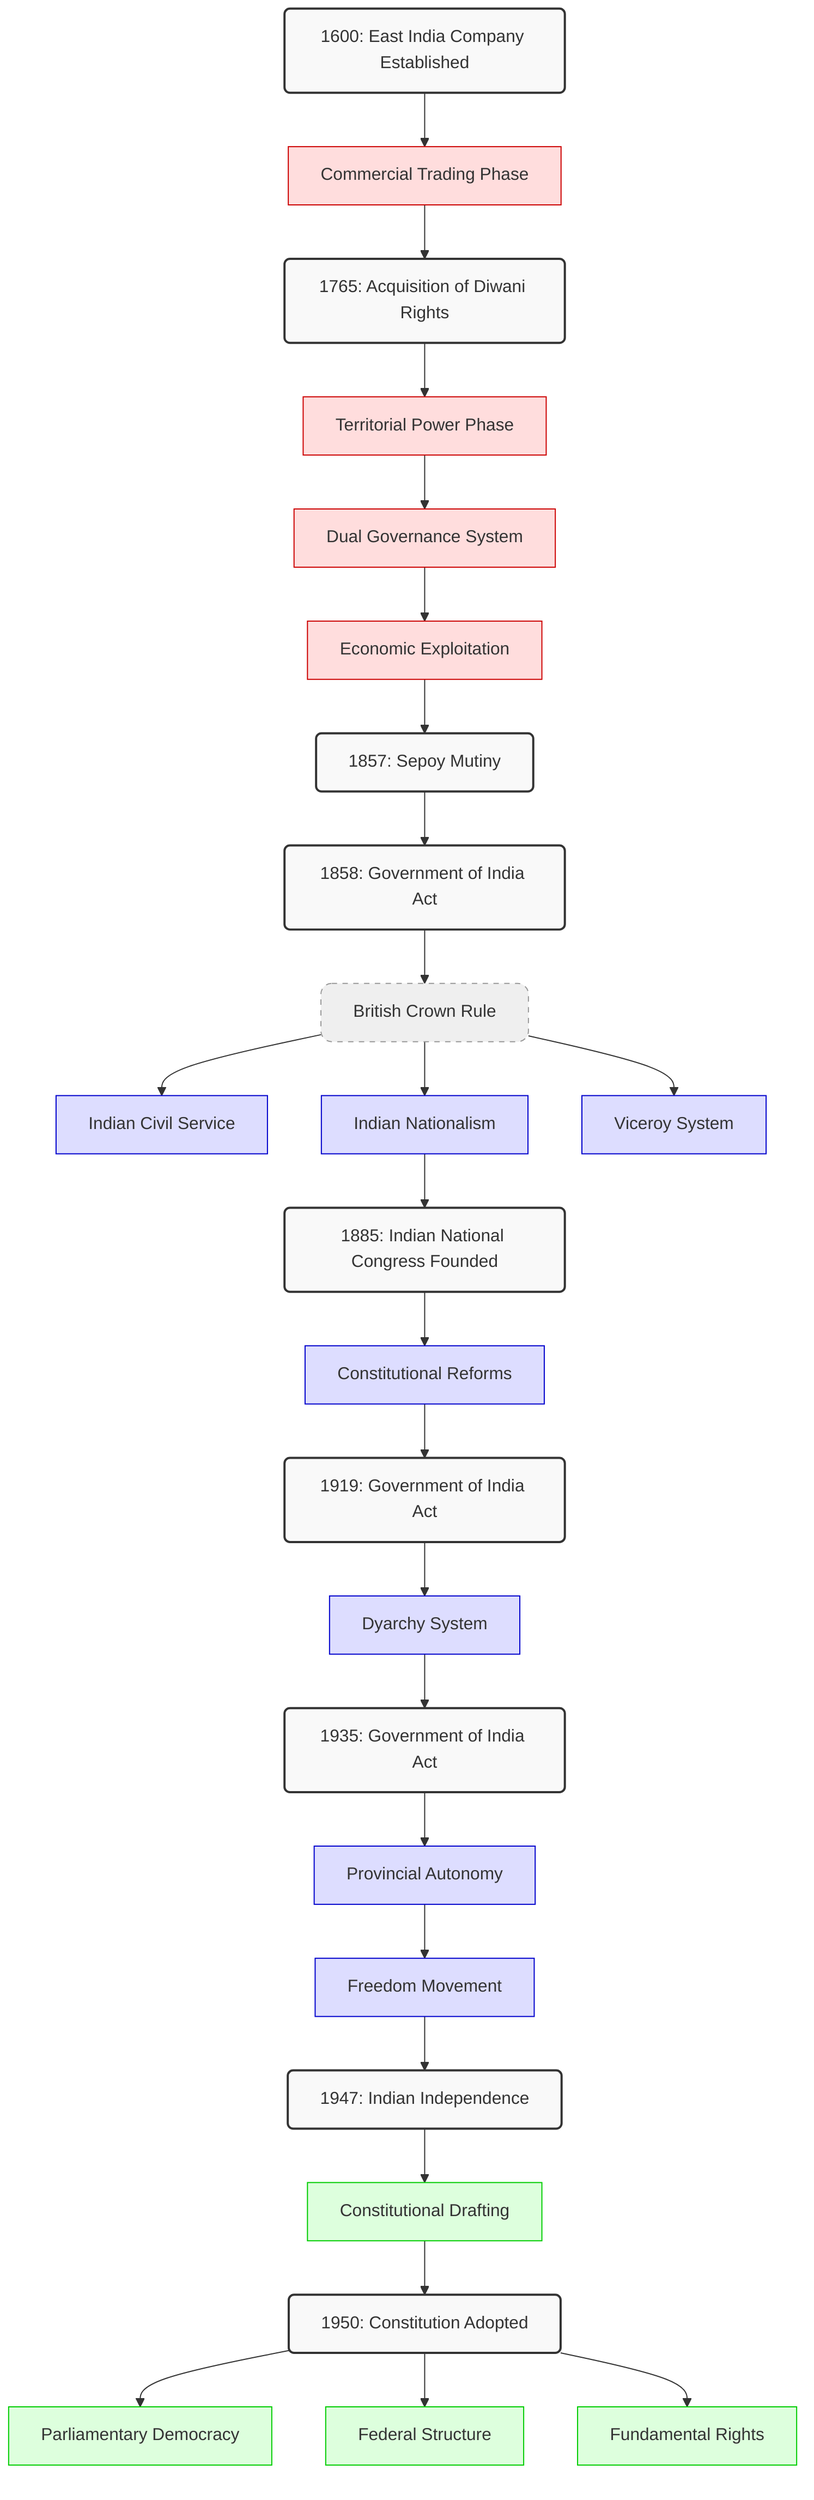 graph TD

    %% Class Definitions
    classDef timeNode fill:#f9f9f9,stroke:#333,stroke-width:2px,rx:5px,ry:5px
    classDef eicNode fill:#ffdddd,stroke:#cc0000
    classDef crownNode fill:#ddddff,stroke:#0000cc
    classDef indiaNode fill:#ddffdd,stroke:#00cc00
    classDef phaseNode fill:#efefef,stroke:#999999,stroke-width:1px,stroke-dasharray:5 5,rx:10px,ry:10px

    %% Node Definitions
    autonomy[Provincial Autonomy]:::crownNode
    commercial[Commercial Trading Phase]:::eicNode
    crown[British Crown Rule]:::phaseNode
    democracy[Parliamentary Democracy]:::indiaNode
    drafting[Constitutional Drafting]:::indiaNode
    dual[Dual Governance System]:::eicNode
    dyarchy[Dyarchy System]:::crownNode
    exploitation[Economic Exploitation]:::eicNode
    federal[Federal Structure]:::indiaNode
    freedom[Freedom Movement]:::crownNode
    ics[Indian Civil Service]:::crownNode
    n1600[1600: East India Company Established]:::timeNode
    n1765[1765: Acquisition of Diwani Rights]:::timeNode
    n1857[1857: Sepoy Mutiny]:::timeNode
    n1858[1858: Government of India Act]:::timeNode
    n1885[1885: Indian National Congress Founded]:::timeNode
    n1919[1919: Government of India Act]:::timeNode
    n1935[1935: Government of India Act]:::timeNode
    n1947[1947: Indian Independence]:::timeNode
    n1950[1950: Constitution Adopted]:::timeNode
    nationalism[Indian Nationalism]:::crownNode
    reforms[Constitutional Reforms]:::crownNode
    rights[Fundamental Rights]:::indiaNode
    territorial[Territorial Power Phase]:::eicNode
    viceroy[Viceroy System]:::crownNode

    %% Connections
    autonomy --> freedom
    commercial --> n1765
    crown --> ics
    crown --> nationalism
    crown --> viceroy
    drafting --> n1950
    dual --> exploitation
    dyarchy --> n1935
    exploitation --> n1857
    freedom --> n1947
    n1600 --> commercial
    n1765 --> territorial
    n1857 --> n1858
    n1858 --> crown
    n1885 --> reforms
    n1919 --> dyarchy
    n1935 --> autonomy
    n1947 --> drafting
    n1950 --> democracy
    n1950 --> federal
    n1950 --> rights
    nationalism --> n1885
    reforms --> n1919
    territorial --> dual